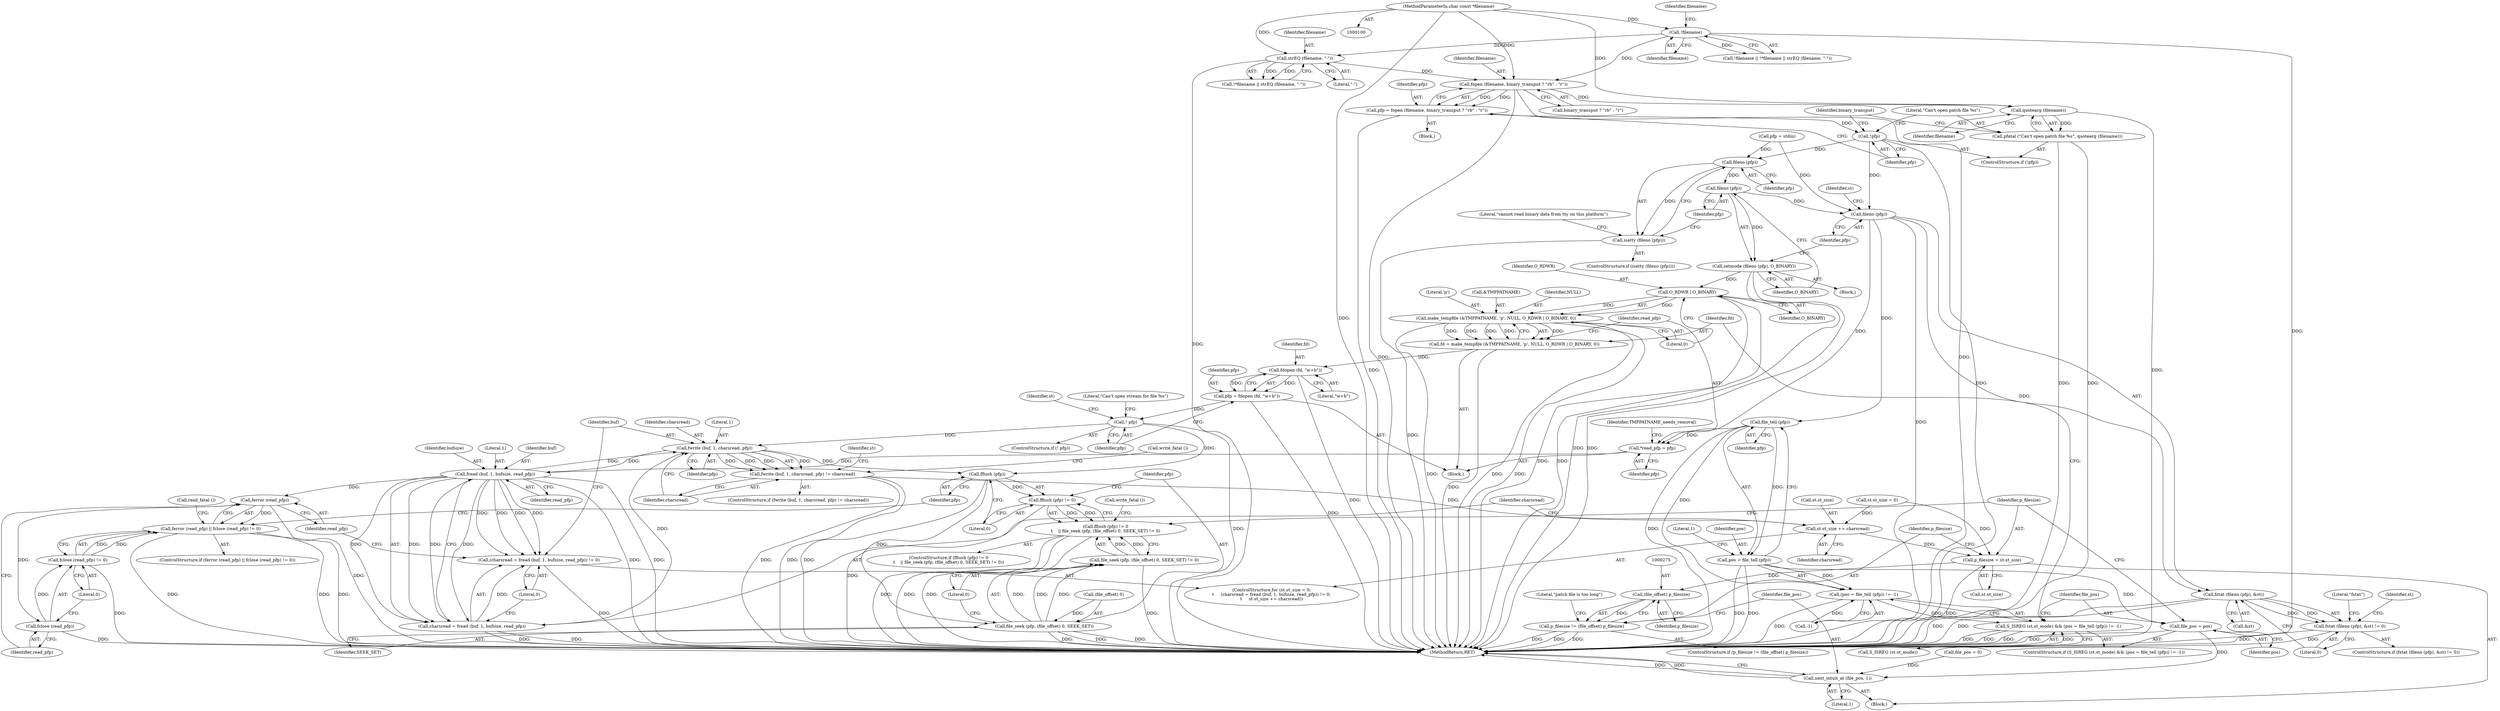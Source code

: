 digraph "0_savannah_0c08d7a902c6fdd49b704623a12d8d672ef18944_0@API" {
"1000127" [label="(Call,fopen (filename, binary_transput ? \"rb\" : \"r\"))"];
"1000117" [label="(Call,strEQ (filename, \"-\"))"];
"1000111" [label="(Call,!filename)"];
"1000101" [label="(MethodParameterIn,char const *filename)"];
"1000125" [label="(Call,pfp = fopen (filename, binary_transput ? \"rb\" : \"r\"))"];
"1000134" [label="(Call,!pfp)"];
"1000145" [label="(Call,fileno (pfp))"];
"1000144" [label="(Call,isatty (fileno (pfp)))"];
"1000150" [label="(Call,fileno (pfp))"];
"1000149" [label="(Call,setmode (fileno (pfp), O_BINARY))"];
"1000190" [label="(Call,O_RDWR | O_BINARY)"];
"1000185" [label="(Call,make_tempfile (&TMPPATNAME, 'p', NULL, O_RDWR | O_BINARY, 0))"];
"1000183" [label="(Call,fd = make_tempfile (&TMPPATNAME, 'p', NULL, O_RDWR | O_BINARY, 0))"];
"1000203" [label="(Call,fdopen (fd, \"w+b\"))"];
"1000201" [label="(Call,pfp = fdopen (fd, \"w+b\"))"];
"1000207" [label="(Call,! pfp)"];
"1000235" [label="(Call,fwrite (buf, 1, charsread, pfp))"];
"1000222" [label="(Call,fread (buf, 1, bufsize, read_pfp))"];
"1000219" [label="(Call,(charsread = fread (buf, 1, bufsize, read_pfp)) != 0)"];
"1000220" [label="(Call,charsread = fread (buf, 1, bufsize, read_pfp))"];
"1000244" [label="(Call,ferror (read_pfp))"];
"1000243" [label="(Call,ferror (read_pfp) || fclose (read_pfp) != 0)"];
"1000247" [label="(Call,fclose (read_pfp))"];
"1000246" [label="(Call,fclose (read_pfp) != 0)"];
"1000234" [label="(Call,fwrite (buf, 1, charsread, pfp) != charsread)"];
"1000228" [label="(Call,st.st_size += charsread)"];
"1000266" [label="(Call,p_filesize = st.st_size)"];
"1000274" [label="(Call,(file_offset) p_filesize)"];
"1000272" [label="(Call,p_filesize != (file_offset) p_filesize)"];
"1000254" [label="(Call,fflush (pfp))"];
"1000253" [label="(Call,fflush (pfp) != 0)"];
"1000252" [label="(Call,fflush (pfp) != 0\n\t    || file_seek (pfp, (file_offset) 0, SEEK_SET) != 0)"];
"1000258" [label="(Call,file_seek (pfp, (file_offset) 0, SEEK_SET))"];
"1000257" [label="(Call,file_seek (pfp, (file_offset) 0, SEEK_SET) != 0)"];
"1000156" [label="(Call,fileno (pfp))"];
"1000155" [label="(Call,fstat (fileno (pfp), &st))"];
"1000154" [label="(Call,fstat (fileno (pfp), &st) != 0)"];
"1000172" [label="(Call,file_tell (pfp))"];
"1000169" [label="(Call,(pos = file_tell (pfp)) != -1)"];
"1000164" [label="(Call,S_ISREG (st.st_mode) && (pos = file_tell (pfp)) != -1)"];
"1000170" [label="(Call,pos = file_tell (pfp))"];
"1000176" [label="(Call,file_pos = pos)"];
"1000279" [label="(Call,next_intuit_at (file_pos, 1))"];
"1000195" [label="(Call,*read_pfp = pfp)"];
"1000138" [label="(Call,quotearg (filename))"];
"1000136" [label="(Call,pfatal (\"Can't open patch file %s\", quotearg (filename)))"];
"1000281" [label="(Literal,1)"];
"1000222" [label="(Call,fread (buf, 1, bufsize, read_pfp))"];
"1000273" [label="(Identifier,p_filesize)"];
"1000188" [label="(Literal,'p')"];
"1000240" [label="(Identifier,charsread)"];
"1000116" [label="(Identifier,filename)"];
"1000192" [label="(Identifier,O_BINARY)"];
"1000183" [label="(Call,fd = make_tempfile (&TMPPATNAME, 'p', NULL, O_RDWR | O_BINARY, 0))"];
"1000266" [label="(Call,p_filesize = st.st_size)"];
"1000205" [label="(Literal,\"w+b\")"];
"1000219" [label="(Call,(charsread = fread (buf, 1, bufsize, read_pfp)) != 0)"];
"1000199" [label="(Identifier,TMPPATNAME_needs_removal)"];
"1000125" [label="(Call,pfp = fopen (filename, binary_transput ? \"rb\" : \"r\"))"];
"1000186" [label="(Call,&TMPPATNAME)"];
"1000235" [label="(Call,fwrite (buf, 1, charsread, pfp))"];
"1000257" [label="(Call,file_seek (pfp, (file_offset) 0, SEEK_SET) != 0)"];
"1000110" [label="(Call,!filename || !*filename || strEQ (filename, \"-\"))"];
"1000208" [label="(Identifier,pfp)"];
"1000119" [label="(Literal,\"-\")"];
"1000133" [label="(ControlStructure,if (!pfp))"];
"1000134" [label="(Call,!pfp)"];
"1000202" [label="(Identifier,pfp)"];
"1000128" [label="(Identifier,filename)"];
"1000227" [label="(Literal,0)"];
"1000172" [label="(Call,file_tell (pfp))"];
"1000271" [label="(ControlStructure,if (p_filesize != (file_offset) p_filesize))"];
"1000256" [label="(Literal,0)"];
"1000143" [label="(ControlStructure,if (isatty (fileno (pfp))))"];
"1000230" [label="(Identifier,st)"];
"1000250" [label="(Call,read_fatal ())"];
"1000232" [label="(Identifier,charsread)"];
"1000280" [label="(Identifier,file_pos)"];
"1000258" [label="(Call,file_seek (pfp, (file_offset) 0, SEEK_SET))"];
"1000180" [label="(Block,)"];
"1000282" [label="(MethodReturn,RET)"];
"1000127" [label="(Call,fopen (filename, binary_transput ? \"rb\" : \"r\"))"];
"1000263" [label="(Identifier,SEEK_SET)"];
"1000239" [label="(Identifier,pfp)"];
"1000241" [label="(Call,write_fatal ())"];
"1000151" [label="(Identifier,pfp)"];
"1000255" [label="(Identifier,pfp)"];
"1000101" [label="(MethodParameterIn,char const *filename)"];
"1000246" [label="(Call,fclose (read_pfp) != 0)"];
"1000113" [label="(Call,!*filename || strEQ (filename, \"-\"))"];
"1000223" [label="(Identifier,buf)"];
"1000185" [label="(Call,make_tempfile (&TMPPATNAME, 'p', NULL, O_RDWR | O_BINARY, 0))"];
"1000249" [label="(Literal,0)"];
"1000117" [label="(Call,strEQ (filename, \"-\"))"];
"1000137" [label="(Literal,\"Can't open patch file %s\")"];
"1000274" [label="(Call,(file_offset) p_filesize)"];
"1000162" [label="(Literal,\"fstat\")"];
"1000276" [label="(Identifier,p_filesize)"];
"1000111" [label="(Call,!filename)"];
"1000135" [label="(Identifier,pfp)"];
"1000204" [label="(Identifier,fd)"];
"1000165" [label="(Call,S_ISREG (st.st_mode))"];
"1000104" [label="(Call,file_pos = 0)"];
"1000164" [label="(Call,S_ISREG (st.st_mode) && (pos = file_tell (pfp)) != -1)"];
"1000267" [label="(Identifier,p_filesize)"];
"1000171" [label="(Identifier,pos)"];
"1000163" [label="(ControlStructure,if (S_ISREG (st.st_mode) && (pos = file_tell (pfp)) != -1))"];
"1000243" [label="(Call,ferror (read_pfp) || fclose (read_pfp) != 0)"];
"1000177" [label="(Identifier,file_pos)"];
"1000216" [label="(Identifier,st)"];
"1000149" [label="(Call,setmode (fileno (pfp), O_BINARY))"];
"1000242" [label="(ControlStructure,if (ferror (read_pfp) || fclose (read_pfp) != 0))"];
"1000244" [label="(Call,ferror (read_pfp))"];
"1000233" [label="(ControlStructure,if (fwrite (buf, 1, charsread, pfp) != charsread))"];
"1000238" [label="(Identifier,charsread)"];
"1000190" [label="(Call,O_RDWR | O_BINARY)"];
"1000112" [label="(Identifier,filename)"];
"1000254" [label="(Call,fflush (pfp))"];
"1000248" [label="(Identifier,read_pfp)"];
"1000170" [label="(Call,pos = file_tell (pfp))"];
"1000174" [label="(Call,-1)"];
"1000158" [label="(Call,&st)"];
"1000144" [label="(Call,isatty (fileno (pfp)))"];
"1000129" [label="(Call,binary_transput ? \"rb\" : \"r\")"];
"1000193" [label="(Literal,0)"];
"1000178" [label="(Identifier,pos)"];
"1000124" [label="(Block,)"];
"1000138" [label="(Call,quotearg (filename))"];
"1000272" [label="(Call,p_filesize != (file_offset) p_filesize)"];
"1000142" [label="(Block,)"];
"1000251" [label="(ControlStructure,if (fflush (pfp) != 0\n\t    || file_seek (pfp, (file_offset) 0, SEEK_SET) != 0))"];
"1000169" [label="(Call,(pos = file_tell (pfp)) != -1)"];
"1000226" [label="(Identifier,read_pfp)"];
"1000206" [label="(ControlStructure,if (! pfp))"];
"1000176" [label="(Call,file_pos = pos)"];
"1000203" [label="(Call,fdopen (fd, \"w+b\"))"];
"1000210" [label="(Literal,\"Can't open stream for file %s\")"];
"1000236" [label="(Identifier,buf)"];
"1000264" [label="(Literal,0)"];
"1000278" [label="(Literal,\"patch file is too long\")"];
"1000120" [label="(Call,pfp = stdin)"];
"1000150" [label="(Call,fileno (pfp))"];
"1000139" [label="(Identifier,filename)"];
"1000253" [label="(Call,fflush (pfp) != 0)"];
"1000201" [label="(Call,pfp = fdopen (fd, \"w+b\"))"];
"1000268" [label="(Call,st.st_size)"];
"1000145" [label="(Call,fileno (pfp))"];
"1000167" [label="(Identifier,st)"];
"1000265" [label="(Call,write_fatal ())"];
"1000220" [label="(Call,charsread = fread (buf, 1, bufsize, read_pfp))"];
"1000245" [label="(Identifier,read_pfp)"];
"1000153" [label="(ControlStructure,if (fstat (fileno (pfp), &st) != 0))"];
"1000197" [label="(Identifier,pfp)"];
"1000157" [label="(Identifier,pfp)"];
"1000234" [label="(Call,fwrite (buf, 1, charsread, pfp) != charsread)"];
"1000136" [label="(Call,pfatal (\"Can't open patch file %s\", quotearg (filename)))"];
"1000155" [label="(Call,fstat (fileno (pfp), &st))"];
"1000252" [label="(Call,fflush (pfp) != 0\n\t    || file_seek (pfp, (file_offset) 0, SEEK_SET) != 0)"];
"1000148" [label="(Literal,\"cannot read binary data from tty on this platform\")"];
"1000126" [label="(Identifier,pfp)"];
"1000159" [label="(Identifier,st)"];
"1000184" [label="(Identifier,fd)"];
"1000207" [label="(Call,! pfp)"];
"1000221" [label="(Identifier,charsread)"];
"1000214" [label="(Call,st.st_size = 0)"];
"1000229" [label="(Call,st.st_size)"];
"1000237" [label="(Literal,1)"];
"1000228" [label="(Call,st.st_size += charsread)"];
"1000152" [label="(Identifier,O_BINARY)"];
"1000196" [label="(Identifier,read_pfp)"];
"1000102" [label="(Block,)"];
"1000189" [label="(Identifier,NULL)"];
"1000225" [label="(Identifier,bufsize)"];
"1000118" [label="(Identifier,filename)"];
"1000195" [label="(Call,*read_pfp = pfp)"];
"1000141" [label="(Identifier,binary_transput)"];
"1000247" [label="(Call,fclose (read_pfp))"];
"1000259" [label="(Identifier,pfp)"];
"1000173" [label="(Identifier,pfp)"];
"1000156" [label="(Call,fileno (pfp))"];
"1000224" [label="(Literal,1)"];
"1000279" [label="(Call,next_intuit_at (file_pos, 1))"];
"1000191" [label="(Identifier,O_RDWR)"];
"1000160" [label="(Literal,0)"];
"1000175" [label="(Literal,1)"];
"1000146" [label="(Identifier,pfp)"];
"1000260" [label="(Call,(file_offset) 0)"];
"1000213" [label="(ControlStructure,for (st.st_size = 0;\n\t     (charsread = fread (buf, 1, bufsize, read_pfp)) != 0;\n\t     st.st_size += charsread))"];
"1000154" [label="(Call,fstat (fileno (pfp), &st) != 0)"];
"1000127" -> "1000125"  [label="AST: "];
"1000127" -> "1000129"  [label="CFG: "];
"1000128" -> "1000127"  [label="AST: "];
"1000129" -> "1000127"  [label="AST: "];
"1000125" -> "1000127"  [label="CFG: "];
"1000127" -> "1000282"  [label="DDG: "];
"1000127" -> "1000282"  [label="DDG: "];
"1000127" -> "1000125"  [label="DDG: "];
"1000127" -> "1000125"  [label="DDG: "];
"1000117" -> "1000127"  [label="DDG: "];
"1000111" -> "1000127"  [label="DDG: "];
"1000101" -> "1000127"  [label="DDG: "];
"1000127" -> "1000138"  [label="DDG: "];
"1000117" -> "1000113"  [label="AST: "];
"1000117" -> "1000119"  [label="CFG: "];
"1000118" -> "1000117"  [label="AST: "];
"1000119" -> "1000117"  [label="AST: "];
"1000113" -> "1000117"  [label="CFG: "];
"1000117" -> "1000282"  [label="DDG: "];
"1000117" -> "1000113"  [label="DDG: "];
"1000117" -> "1000113"  [label="DDG: "];
"1000111" -> "1000117"  [label="DDG: "];
"1000101" -> "1000117"  [label="DDG: "];
"1000111" -> "1000110"  [label="AST: "];
"1000111" -> "1000112"  [label="CFG: "];
"1000112" -> "1000111"  [label="AST: "];
"1000116" -> "1000111"  [label="CFG: "];
"1000110" -> "1000111"  [label="CFG: "];
"1000111" -> "1000282"  [label="DDG: "];
"1000111" -> "1000110"  [label="DDG: "];
"1000101" -> "1000111"  [label="DDG: "];
"1000101" -> "1000100"  [label="AST: "];
"1000101" -> "1000282"  [label="DDG: "];
"1000101" -> "1000138"  [label="DDG: "];
"1000125" -> "1000124"  [label="AST: "];
"1000126" -> "1000125"  [label="AST: "];
"1000135" -> "1000125"  [label="CFG: "];
"1000125" -> "1000282"  [label="DDG: "];
"1000125" -> "1000134"  [label="DDG: "];
"1000134" -> "1000133"  [label="AST: "];
"1000134" -> "1000135"  [label="CFG: "];
"1000135" -> "1000134"  [label="AST: "];
"1000137" -> "1000134"  [label="CFG: "];
"1000141" -> "1000134"  [label="CFG: "];
"1000134" -> "1000282"  [label="DDG: "];
"1000134" -> "1000145"  [label="DDG: "];
"1000134" -> "1000156"  [label="DDG: "];
"1000145" -> "1000144"  [label="AST: "];
"1000145" -> "1000146"  [label="CFG: "];
"1000146" -> "1000145"  [label="AST: "];
"1000144" -> "1000145"  [label="CFG: "];
"1000145" -> "1000144"  [label="DDG: "];
"1000120" -> "1000145"  [label="DDG: "];
"1000145" -> "1000150"  [label="DDG: "];
"1000144" -> "1000143"  [label="AST: "];
"1000148" -> "1000144"  [label="CFG: "];
"1000151" -> "1000144"  [label="CFG: "];
"1000144" -> "1000282"  [label="DDG: "];
"1000150" -> "1000149"  [label="AST: "];
"1000150" -> "1000151"  [label="CFG: "];
"1000151" -> "1000150"  [label="AST: "];
"1000152" -> "1000150"  [label="CFG: "];
"1000150" -> "1000149"  [label="DDG: "];
"1000150" -> "1000156"  [label="DDG: "];
"1000149" -> "1000142"  [label="AST: "];
"1000149" -> "1000152"  [label="CFG: "];
"1000152" -> "1000149"  [label="AST: "];
"1000157" -> "1000149"  [label="CFG: "];
"1000149" -> "1000282"  [label="DDG: "];
"1000149" -> "1000282"  [label="DDG: "];
"1000149" -> "1000190"  [label="DDG: "];
"1000190" -> "1000185"  [label="AST: "];
"1000190" -> "1000192"  [label="CFG: "];
"1000191" -> "1000190"  [label="AST: "];
"1000192" -> "1000190"  [label="AST: "];
"1000193" -> "1000190"  [label="CFG: "];
"1000190" -> "1000282"  [label="DDG: "];
"1000190" -> "1000282"  [label="DDG: "];
"1000190" -> "1000185"  [label="DDG: "];
"1000190" -> "1000185"  [label="DDG: "];
"1000185" -> "1000183"  [label="AST: "];
"1000185" -> "1000193"  [label="CFG: "];
"1000186" -> "1000185"  [label="AST: "];
"1000188" -> "1000185"  [label="AST: "];
"1000189" -> "1000185"  [label="AST: "];
"1000193" -> "1000185"  [label="AST: "];
"1000183" -> "1000185"  [label="CFG: "];
"1000185" -> "1000282"  [label="DDG: "];
"1000185" -> "1000282"  [label="DDG: "];
"1000185" -> "1000282"  [label="DDG: "];
"1000185" -> "1000183"  [label="DDG: "];
"1000185" -> "1000183"  [label="DDG: "];
"1000185" -> "1000183"  [label="DDG: "];
"1000185" -> "1000183"  [label="DDG: "];
"1000185" -> "1000183"  [label="DDG: "];
"1000183" -> "1000180"  [label="AST: "];
"1000184" -> "1000183"  [label="AST: "];
"1000196" -> "1000183"  [label="CFG: "];
"1000183" -> "1000282"  [label="DDG: "];
"1000183" -> "1000203"  [label="DDG: "];
"1000203" -> "1000201"  [label="AST: "];
"1000203" -> "1000205"  [label="CFG: "];
"1000204" -> "1000203"  [label="AST: "];
"1000205" -> "1000203"  [label="AST: "];
"1000201" -> "1000203"  [label="CFG: "];
"1000203" -> "1000282"  [label="DDG: "];
"1000203" -> "1000201"  [label="DDG: "];
"1000203" -> "1000201"  [label="DDG: "];
"1000201" -> "1000180"  [label="AST: "];
"1000202" -> "1000201"  [label="AST: "];
"1000208" -> "1000201"  [label="CFG: "];
"1000201" -> "1000282"  [label="DDG: "];
"1000201" -> "1000207"  [label="DDG: "];
"1000207" -> "1000206"  [label="AST: "];
"1000207" -> "1000208"  [label="CFG: "];
"1000208" -> "1000207"  [label="AST: "];
"1000210" -> "1000207"  [label="CFG: "];
"1000216" -> "1000207"  [label="CFG: "];
"1000207" -> "1000282"  [label="DDG: "];
"1000207" -> "1000235"  [label="DDG: "];
"1000207" -> "1000254"  [label="DDG: "];
"1000235" -> "1000234"  [label="AST: "];
"1000235" -> "1000239"  [label="CFG: "];
"1000236" -> "1000235"  [label="AST: "];
"1000237" -> "1000235"  [label="AST: "];
"1000238" -> "1000235"  [label="AST: "];
"1000239" -> "1000235"  [label="AST: "];
"1000240" -> "1000235"  [label="CFG: "];
"1000235" -> "1000222"  [label="DDG: "];
"1000235" -> "1000234"  [label="DDG: "];
"1000235" -> "1000234"  [label="DDG: "];
"1000235" -> "1000234"  [label="DDG: "];
"1000235" -> "1000234"  [label="DDG: "];
"1000222" -> "1000235"  [label="DDG: "];
"1000220" -> "1000235"  [label="DDG: "];
"1000235" -> "1000254"  [label="DDG: "];
"1000222" -> "1000220"  [label="AST: "];
"1000222" -> "1000226"  [label="CFG: "];
"1000223" -> "1000222"  [label="AST: "];
"1000224" -> "1000222"  [label="AST: "];
"1000225" -> "1000222"  [label="AST: "];
"1000226" -> "1000222"  [label="AST: "];
"1000220" -> "1000222"  [label="CFG: "];
"1000222" -> "1000282"  [label="DDG: "];
"1000222" -> "1000282"  [label="DDG: "];
"1000222" -> "1000219"  [label="DDG: "];
"1000222" -> "1000219"  [label="DDG: "];
"1000222" -> "1000219"  [label="DDG: "];
"1000222" -> "1000219"  [label="DDG: "];
"1000222" -> "1000220"  [label="DDG: "];
"1000222" -> "1000220"  [label="DDG: "];
"1000222" -> "1000220"  [label="DDG: "];
"1000222" -> "1000220"  [label="DDG: "];
"1000195" -> "1000222"  [label="DDG: "];
"1000222" -> "1000244"  [label="DDG: "];
"1000219" -> "1000213"  [label="AST: "];
"1000219" -> "1000227"  [label="CFG: "];
"1000220" -> "1000219"  [label="AST: "];
"1000227" -> "1000219"  [label="AST: "];
"1000236" -> "1000219"  [label="CFG: "];
"1000245" -> "1000219"  [label="CFG: "];
"1000219" -> "1000282"  [label="DDG: "];
"1000220" -> "1000219"  [label="DDG: "];
"1000221" -> "1000220"  [label="AST: "];
"1000227" -> "1000220"  [label="CFG: "];
"1000220" -> "1000282"  [label="DDG: "];
"1000220" -> "1000282"  [label="DDG: "];
"1000244" -> "1000243"  [label="AST: "];
"1000244" -> "1000245"  [label="CFG: "];
"1000245" -> "1000244"  [label="AST: "];
"1000248" -> "1000244"  [label="CFG: "];
"1000243" -> "1000244"  [label="CFG: "];
"1000244" -> "1000282"  [label="DDG: "];
"1000244" -> "1000243"  [label="DDG: "];
"1000244" -> "1000247"  [label="DDG: "];
"1000243" -> "1000242"  [label="AST: "];
"1000243" -> "1000246"  [label="CFG: "];
"1000246" -> "1000243"  [label="AST: "];
"1000250" -> "1000243"  [label="CFG: "];
"1000255" -> "1000243"  [label="CFG: "];
"1000243" -> "1000282"  [label="DDG: "];
"1000243" -> "1000282"  [label="DDG: "];
"1000243" -> "1000282"  [label="DDG: "];
"1000246" -> "1000243"  [label="DDG: "];
"1000246" -> "1000243"  [label="DDG: "];
"1000247" -> "1000246"  [label="AST: "];
"1000247" -> "1000248"  [label="CFG: "];
"1000248" -> "1000247"  [label="AST: "];
"1000249" -> "1000247"  [label="CFG: "];
"1000247" -> "1000282"  [label="DDG: "];
"1000247" -> "1000246"  [label="DDG: "];
"1000246" -> "1000249"  [label="CFG: "];
"1000249" -> "1000246"  [label="AST: "];
"1000246" -> "1000282"  [label="DDG: "];
"1000234" -> "1000233"  [label="AST: "];
"1000234" -> "1000240"  [label="CFG: "];
"1000240" -> "1000234"  [label="AST: "];
"1000241" -> "1000234"  [label="CFG: "];
"1000230" -> "1000234"  [label="CFG: "];
"1000234" -> "1000282"  [label="DDG: "];
"1000234" -> "1000282"  [label="DDG: "];
"1000234" -> "1000228"  [label="DDG: "];
"1000228" -> "1000213"  [label="AST: "];
"1000228" -> "1000232"  [label="CFG: "];
"1000229" -> "1000228"  [label="AST: "];
"1000232" -> "1000228"  [label="AST: "];
"1000221" -> "1000228"  [label="CFG: "];
"1000214" -> "1000228"  [label="DDG: "];
"1000228" -> "1000266"  [label="DDG: "];
"1000266" -> "1000102"  [label="AST: "];
"1000266" -> "1000268"  [label="CFG: "];
"1000267" -> "1000266"  [label="AST: "];
"1000268" -> "1000266"  [label="AST: "];
"1000273" -> "1000266"  [label="CFG: "];
"1000266" -> "1000282"  [label="DDG: "];
"1000214" -> "1000266"  [label="DDG: "];
"1000266" -> "1000274"  [label="DDG: "];
"1000274" -> "1000272"  [label="AST: "];
"1000274" -> "1000276"  [label="CFG: "];
"1000275" -> "1000274"  [label="AST: "];
"1000276" -> "1000274"  [label="AST: "];
"1000272" -> "1000274"  [label="CFG: "];
"1000274" -> "1000272"  [label="DDG: "];
"1000272" -> "1000271"  [label="AST: "];
"1000273" -> "1000272"  [label="AST: "];
"1000278" -> "1000272"  [label="CFG: "];
"1000280" -> "1000272"  [label="CFG: "];
"1000272" -> "1000282"  [label="DDG: "];
"1000272" -> "1000282"  [label="DDG: "];
"1000272" -> "1000282"  [label="DDG: "];
"1000254" -> "1000253"  [label="AST: "];
"1000254" -> "1000255"  [label="CFG: "];
"1000255" -> "1000254"  [label="AST: "];
"1000256" -> "1000254"  [label="CFG: "];
"1000254" -> "1000282"  [label="DDG: "];
"1000254" -> "1000253"  [label="DDG: "];
"1000254" -> "1000258"  [label="DDG: "];
"1000253" -> "1000252"  [label="AST: "];
"1000253" -> "1000256"  [label="CFG: "];
"1000256" -> "1000253"  [label="AST: "];
"1000259" -> "1000253"  [label="CFG: "];
"1000252" -> "1000253"  [label="CFG: "];
"1000253" -> "1000282"  [label="DDG: "];
"1000253" -> "1000252"  [label="DDG: "];
"1000253" -> "1000252"  [label="DDG: "];
"1000252" -> "1000251"  [label="AST: "];
"1000252" -> "1000257"  [label="CFG: "];
"1000257" -> "1000252"  [label="AST: "];
"1000265" -> "1000252"  [label="CFG: "];
"1000267" -> "1000252"  [label="CFG: "];
"1000252" -> "1000282"  [label="DDG: "];
"1000252" -> "1000282"  [label="DDG: "];
"1000252" -> "1000282"  [label="DDG: "];
"1000257" -> "1000252"  [label="DDG: "];
"1000257" -> "1000252"  [label="DDG: "];
"1000258" -> "1000257"  [label="AST: "];
"1000258" -> "1000263"  [label="CFG: "];
"1000259" -> "1000258"  [label="AST: "];
"1000260" -> "1000258"  [label="AST: "];
"1000263" -> "1000258"  [label="AST: "];
"1000264" -> "1000258"  [label="CFG: "];
"1000258" -> "1000282"  [label="DDG: "];
"1000258" -> "1000282"  [label="DDG: "];
"1000258" -> "1000282"  [label="DDG: "];
"1000258" -> "1000257"  [label="DDG: "];
"1000258" -> "1000257"  [label="DDG: "];
"1000258" -> "1000257"  [label="DDG: "];
"1000260" -> "1000258"  [label="DDG: "];
"1000257" -> "1000264"  [label="CFG: "];
"1000264" -> "1000257"  [label="AST: "];
"1000257" -> "1000282"  [label="DDG: "];
"1000156" -> "1000155"  [label="AST: "];
"1000156" -> "1000157"  [label="CFG: "];
"1000157" -> "1000156"  [label="AST: "];
"1000159" -> "1000156"  [label="CFG: "];
"1000156" -> "1000282"  [label="DDG: "];
"1000156" -> "1000155"  [label="DDG: "];
"1000120" -> "1000156"  [label="DDG: "];
"1000156" -> "1000172"  [label="DDG: "];
"1000156" -> "1000195"  [label="DDG: "];
"1000155" -> "1000154"  [label="AST: "];
"1000155" -> "1000158"  [label="CFG: "];
"1000158" -> "1000155"  [label="AST: "];
"1000160" -> "1000155"  [label="CFG: "];
"1000155" -> "1000282"  [label="DDG: "];
"1000155" -> "1000282"  [label="DDG: "];
"1000155" -> "1000154"  [label="DDG: "];
"1000155" -> "1000154"  [label="DDG: "];
"1000154" -> "1000153"  [label="AST: "];
"1000154" -> "1000160"  [label="CFG: "];
"1000160" -> "1000154"  [label="AST: "];
"1000162" -> "1000154"  [label="CFG: "];
"1000167" -> "1000154"  [label="CFG: "];
"1000154" -> "1000282"  [label="DDG: "];
"1000154" -> "1000282"  [label="DDG: "];
"1000172" -> "1000170"  [label="AST: "];
"1000172" -> "1000173"  [label="CFG: "];
"1000173" -> "1000172"  [label="AST: "];
"1000170" -> "1000172"  [label="CFG: "];
"1000172" -> "1000282"  [label="DDG: "];
"1000172" -> "1000169"  [label="DDG: "];
"1000172" -> "1000170"  [label="DDG: "];
"1000172" -> "1000195"  [label="DDG: "];
"1000169" -> "1000164"  [label="AST: "];
"1000169" -> "1000174"  [label="CFG: "];
"1000170" -> "1000169"  [label="AST: "];
"1000174" -> "1000169"  [label="AST: "];
"1000164" -> "1000169"  [label="CFG: "];
"1000169" -> "1000282"  [label="DDG: "];
"1000169" -> "1000164"  [label="DDG: "];
"1000170" -> "1000169"  [label="DDG: "];
"1000174" -> "1000169"  [label="DDG: "];
"1000164" -> "1000163"  [label="AST: "];
"1000164" -> "1000165"  [label="CFG: "];
"1000165" -> "1000164"  [label="AST: "];
"1000177" -> "1000164"  [label="CFG: "];
"1000184" -> "1000164"  [label="CFG: "];
"1000164" -> "1000282"  [label="DDG: "];
"1000164" -> "1000282"  [label="DDG: "];
"1000164" -> "1000282"  [label="DDG: "];
"1000165" -> "1000164"  [label="DDG: "];
"1000171" -> "1000170"  [label="AST: "];
"1000175" -> "1000170"  [label="CFG: "];
"1000170" -> "1000282"  [label="DDG: "];
"1000170" -> "1000282"  [label="DDG: "];
"1000170" -> "1000176"  [label="DDG: "];
"1000176" -> "1000163"  [label="AST: "];
"1000176" -> "1000178"  [label="CFG: "];
"1000177" -> "1000176"  [label="AST: "];
"1000178" -> "1000176"  [label="AST: "];
"1000267" -> "1000176"  [label="CFG: "];
"1000176" -> "1000282"  [label="DDG: "];
"1000176" -> "1000279"  [label="DDG: "];
"1000279" -> "1000102"  [label="AST: "];
"1000279" -> "1000281"  [label="CFG: "];
"1000280" -> "1000279"  [label="AST: "];
"1000281" -> "1000279"  [label="AST: "];
"1000282" -> "1000279"  [label="CFG: "];
"1000279" -> "1000282"  [label="DDG: "];
"1000279" -> "1000282"  [label="DDG: "];
"1000104" -> "1000279"  [label="DDG: "];
"1000195" -> "1000180"  [label="AST: "];
"1000195" -> "1000197"  [label="CFG: "];
"1000196" -> "1000195"  [label="AST: "];
"1000197" -> "1000195"  [label="AST: "];
"1000199" -> "1000195"  [label="CFG: "];
"1000138" -> "1000136"  [label="AST: "];
"1000138" -> "1000139"  [label="CFG: "];
"1000139" -> "1000138"  [label="AST: "];
"1000136" -> "1000138"  [label="CFG: "];
"1000138" -> "1000282"  [label="DDG: "];
"1000138" -> "1000136"  [label="DDG: "];
"1000136" -> "1000133"  [label="AST: "];
"1000137" -> "1000136"  [label="AST: "];
"1000141" -> "1000136"  [label="CFG: "];
"1000136" -> "1000282"  [label="DDG: "];
"1000136" -> "1000282"  [label="DDG: "];
}
